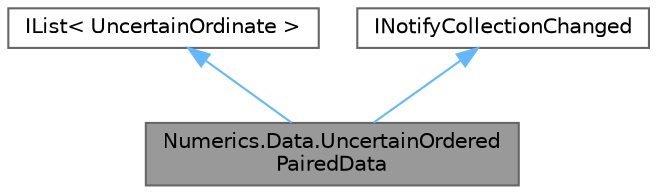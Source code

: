digraph "Numerics.Data.UncertainOrderedPairedData"
{
 // LATEX_PDF_SIZE
  bgcolor="transparent";
  edge [fontname=Helvetica,fontsize=10,labelfontname=Helvetica,labelfontsize=10];
  node [fontname=Helvetica,fontsize=10,shape=box,height=0.2,width=0.4];
  Node1 [id="Node000001",label="Numerics.Data.UncertainOrdered\lPairedData",height=0.2,width=0.4,color="gray40", fillcolor="grey60", style="filled", fontcolor="black",tooltip="Class designed to store xy data that is ordered for both the x and y values. Here y is uncertain and ..."];
  Node2 -> Node1 [id="edge1_Node000001_Node000002",dir="back",color="steelblue1",style="solid",tooltip=" "];
  Node2 [id="Node000002",label="IList\< UncertainOrdinate \>",height=0.2,width=0.4,color="gray40", fillcolor="white", style="filled",tooltip=" "];
  Node3 -> Node1 [id="edge2_Node000001_Node000003",dir="back",color="steelblue1",style="solid",tooltip=" "];
  Node3 [id="Node000003",label="INotifyCollectionChanged",height=0.2,width=0.4,color="gray40", fillcolor="white", style="filled",tooltip=" "];
}
